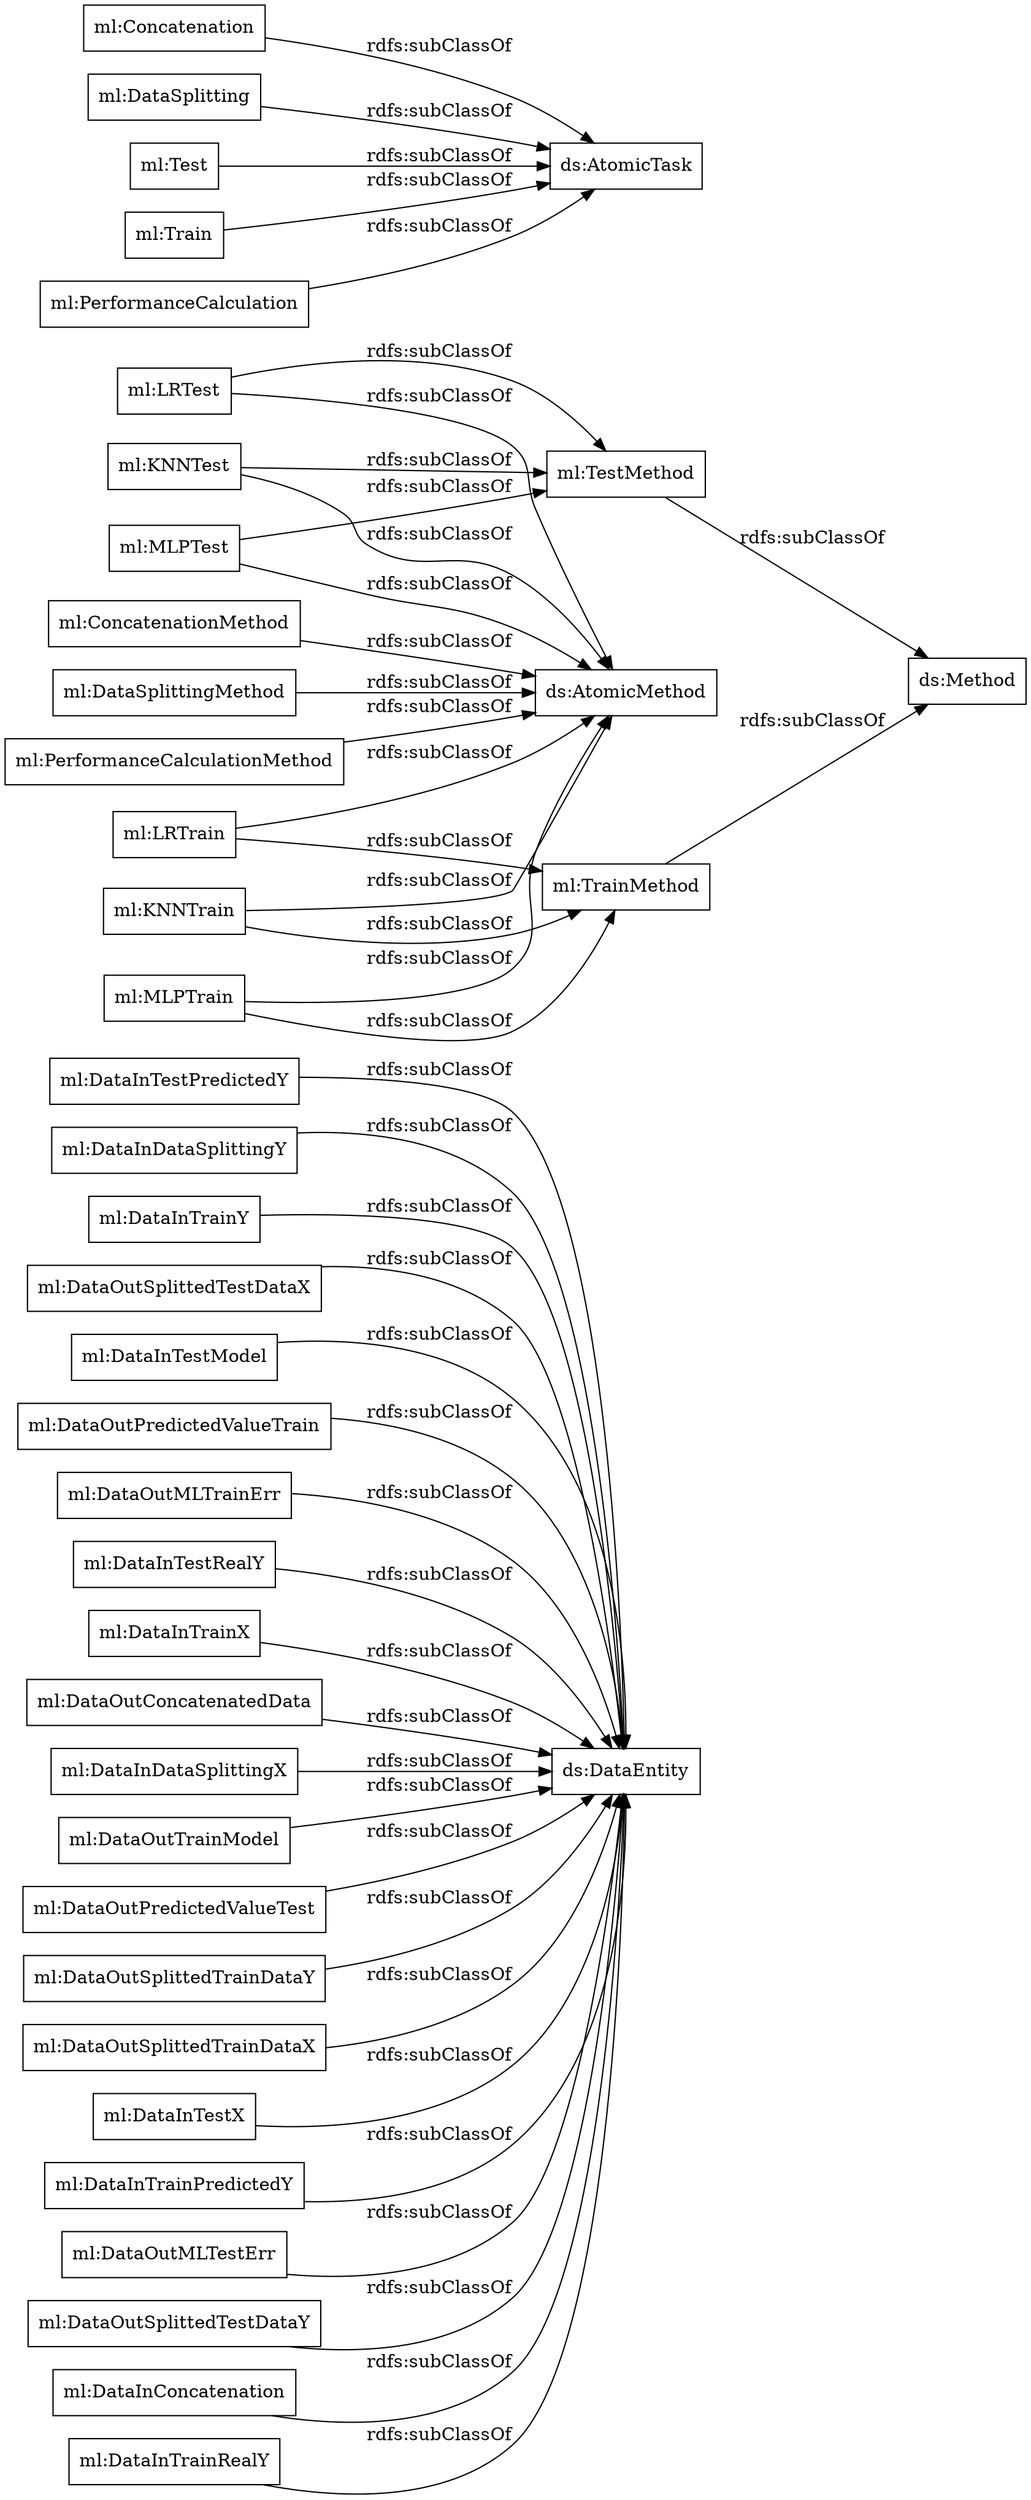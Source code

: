 digraph ar2dtool_diagram { 
rankdir=LR;
size="1000"
node [shape = rectangle, color="black"]; "ml:DataInTestPredictedY" "ml:DataInDataSplittingY" "ml:DataInTrainY" "ml:TrainMethod" "ml:DataOutSplittedTestDataX" "ml:PerformanceCalculationMethod" "ml:Concatenation" "ml:ConcatenationMethod" "ml:DataInTestModel" "ml:MLPTest" "ml:DataOutPredictedValueTrain" "ml:DataOutMLTrainErr" "ml:DataInTestRealY" "ml:DataInTrainX" "ml:DataOutConcatenatedData" "ml:DataSplitting" "ml:KNNTest" "ml:Test" "ml:DataInDataSplittingX" "ml:DataSplittingMethod" "ml:Train" "ml:PerformanceCalculation" "ml:DataOutTrainModel" "ml:DataOutPredictedValueTest" "ml:DataOutSplittedTrainDataY" "ml:DataOutSplittedTrainDataX" "ml:LRTest" "ml:DataInTestX" "ml:KNNTrain" "ml:DataInTrainPredictedY" "ml:DataOutMLTestErr" "ml:MLPTrain" "ml:DataOutSplittedTestDataY" "ml:TestMethod" "ml:LRTrain" "ml:DataInConcatenation" "ml:DataInTrainRealY" ; /*classes style*/
	"ml:DataOutSplittedTrainDataX" -> "ds:DataEntity" [ label = "rdfs:subClassOf" ];
	"ml:DataInTestModel" -> "ds:DataEntity" [ label = "rdfs:subClassOf" ];
	"ml:PerformanceCalculation" -> "ds:AtomicTask" [ label = "rdfs:subClassOf" ];
	"ml:DataOutMLTestErr" -> "ds:DataEntity" [ label = "rdfs:subClassOf" ];
	"ml:DataOutTrainModel" -> "ds:DataEntity" [ label = "rdfs:subClassOf" ];
	"ml:DataInTrainX" -> "ds:DataEntity" [ label = "rdfs:subClassOf" ];
	"ml:LRTrain" -> "ds:AtomicMethod" [ label = "rdfs:subClassOf" ];
	"ml:LRTrain" -> "ml:TrainMethod" [ label = "rdfs:subClassOf" ];
	"ml:LRTest" -> "ds:AtomicMethod" [ label = "rdfs:subClassOf" ];
	"ml:LRTest" -> "ml:TestMethod" [ label = "rdfs:subClassOf" ];
	"ml:DataOutSplittedTestDataY" -> "ds:DataEntity" [ label = "rdfs:subClassOf" ];
	"ml:DataInDataSplittingY" -> "ds:DataEntity" [ label = "rdfs:subClassOf" ];
	"ml:DataInTrainPredictedY" -> "ds:DataEntity" [ label = "rdfs:subClassOf" ];
	"ml:ConcatenationMethod" -> "ds:AtomicMethod" [ label = "rdfs:subClassOf" ];
	"ml:Test" -> "ds:AtomicTask" [ label = "rdfs:subClassOf" ];
	"ml:DataOutSplittedTestDataX" -> "ds:DataEntity" [ label = "rdfs:subClassOf" ];
	"ml:DataInDataSplittingX" -> "ds:DataEntity" [ label = "rdfs:subClassOf" ];
	"ml:DataInTestX" -> "ds:DataEntity" [ label = "rdfs:subClassOf" ];
	"ml:DataInConcatenation" -> "ds:DataEntity" [ label = "rdfs:subClassOf" ];
	"ml:DataOutPredictedValueTest" -> "ds:DataEntity" [ label = "rdfs:subClassOf" ];
	"ml:DataInTestRealY" -> "ds:DataEntity" [ label = "rdfs:subClassOf" ];
	"ml:DataSplitting" -> "ds:AtomicTask" [ label = "rdfs:subClassOf" ];
	"ml:DataSplittingMethod" -> "ds:AtomicMethod" [ label = "rdfs:subClassOf" ];
	"ml:DataInTrainRealY" -> "ds:DataEntity" [ label = "rdfs:subClassOf" ];
	"ml:DataOutMLTrainErr" -> "ds:DataEntity" [ label = "rdfs:subClassOf" ];
	"ml:KNNTest" -> "ds:AtomicMethod" [ label = "rdfs:subClassOf" ];
	"ml:KNNTest" -> "ml:TestMethod" [ label = "rdfs:subClassOf" ];
	"ml:PerformanceCalculationMethod" -> "ds:AtomicMethod" [ label = "rdfs:subClassOf" ];
	"ml:DataOutPredictedValueTrain" -> "ds:DataEntity" [ label = "rdfs:subClassOf" ];
	"ml:TrainMethod" -> "ds:Method" [ label = "rdfs:subClassOf" ];
	"ml:TestMethod" -> "ds:Method" [ label = "rdfs:subClassOf" ];
	"ml:MLPTest" -> "ds:AtomicMethod" [ label = "rdfs:subClassOf" ];
	"ml:MLPTest" -> "ml:TestMethod" [ label = "rdfs:subClassOf" ];
	"ml:DataInTestPredictedY" -> "ds:DataEntity" [ label = "rdfs:subClassOf" ];
	"ml:DataOutConcatenatedData" -> "ds:DataEntity" [ label = "rdfs:subClassOf" ];
	"ml:DataOutSplittedTrainDataY" -> "ds:DataEntity" [ label = "rdfs:subClassOf" ];
	"ml:DataInTrainY" -> "ds:DataEntity" [ label = "rdfs:subClassOf" ];
	"ml:Train" -> "ds:AtomicTask" [ label = "rdfs:subClassOf" ];
	"ml:MLPTrain" -> "ds:AtomicMethod" [ label = "rdfs:subClassOf" ];
	"ml:MLPTrain" -> "ml:TrainMethod" [ label = "rdfs:subClassOf" ];
	"ml:Concatenation" -> "ds:AtomicTask" [ label = "rdfs:subClassOf" ];
	"ml:KNNTrain" -> "ds:AtomicMethod" [ label = "rdfs:subClassOf" ];
	"ml:KNNTrain" -> "ml:TrainMethod" [ label = "rdfs:subClassOf" ];

}
